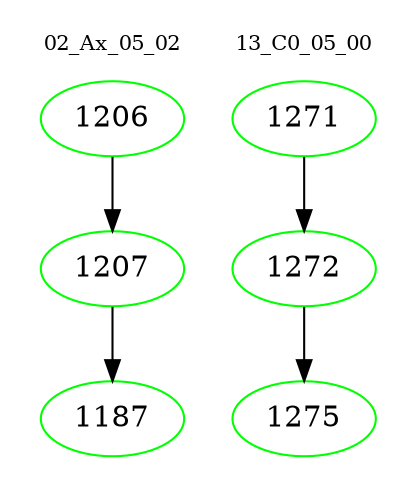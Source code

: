 digraph{
subgraph cluster_0 {
color = white
label = "02_Ax_05_02";
fontsize=10;
T0_1206 [label="1206", color="green"]
T0_1206 -> T0_1207 [color="black"]
T0_1207 [label="1207", color="green"]
T0_1207 -> T0_1187 [color="black"]
T0_1187 [label="1187", color="green"]
}
subgraph cluster_1 {
color = white
label = "13_C0_05_00";
fontsize=10;
T1_1271 [label="1271", color="green"]
T1_1271 -> T1_1272 [color="black"]
T1_1272 [label="1272", color="green"]
T1_1272 -> T1_1275 [color="black"]
T1_1275 [label="1275", color="green"]
}
}

